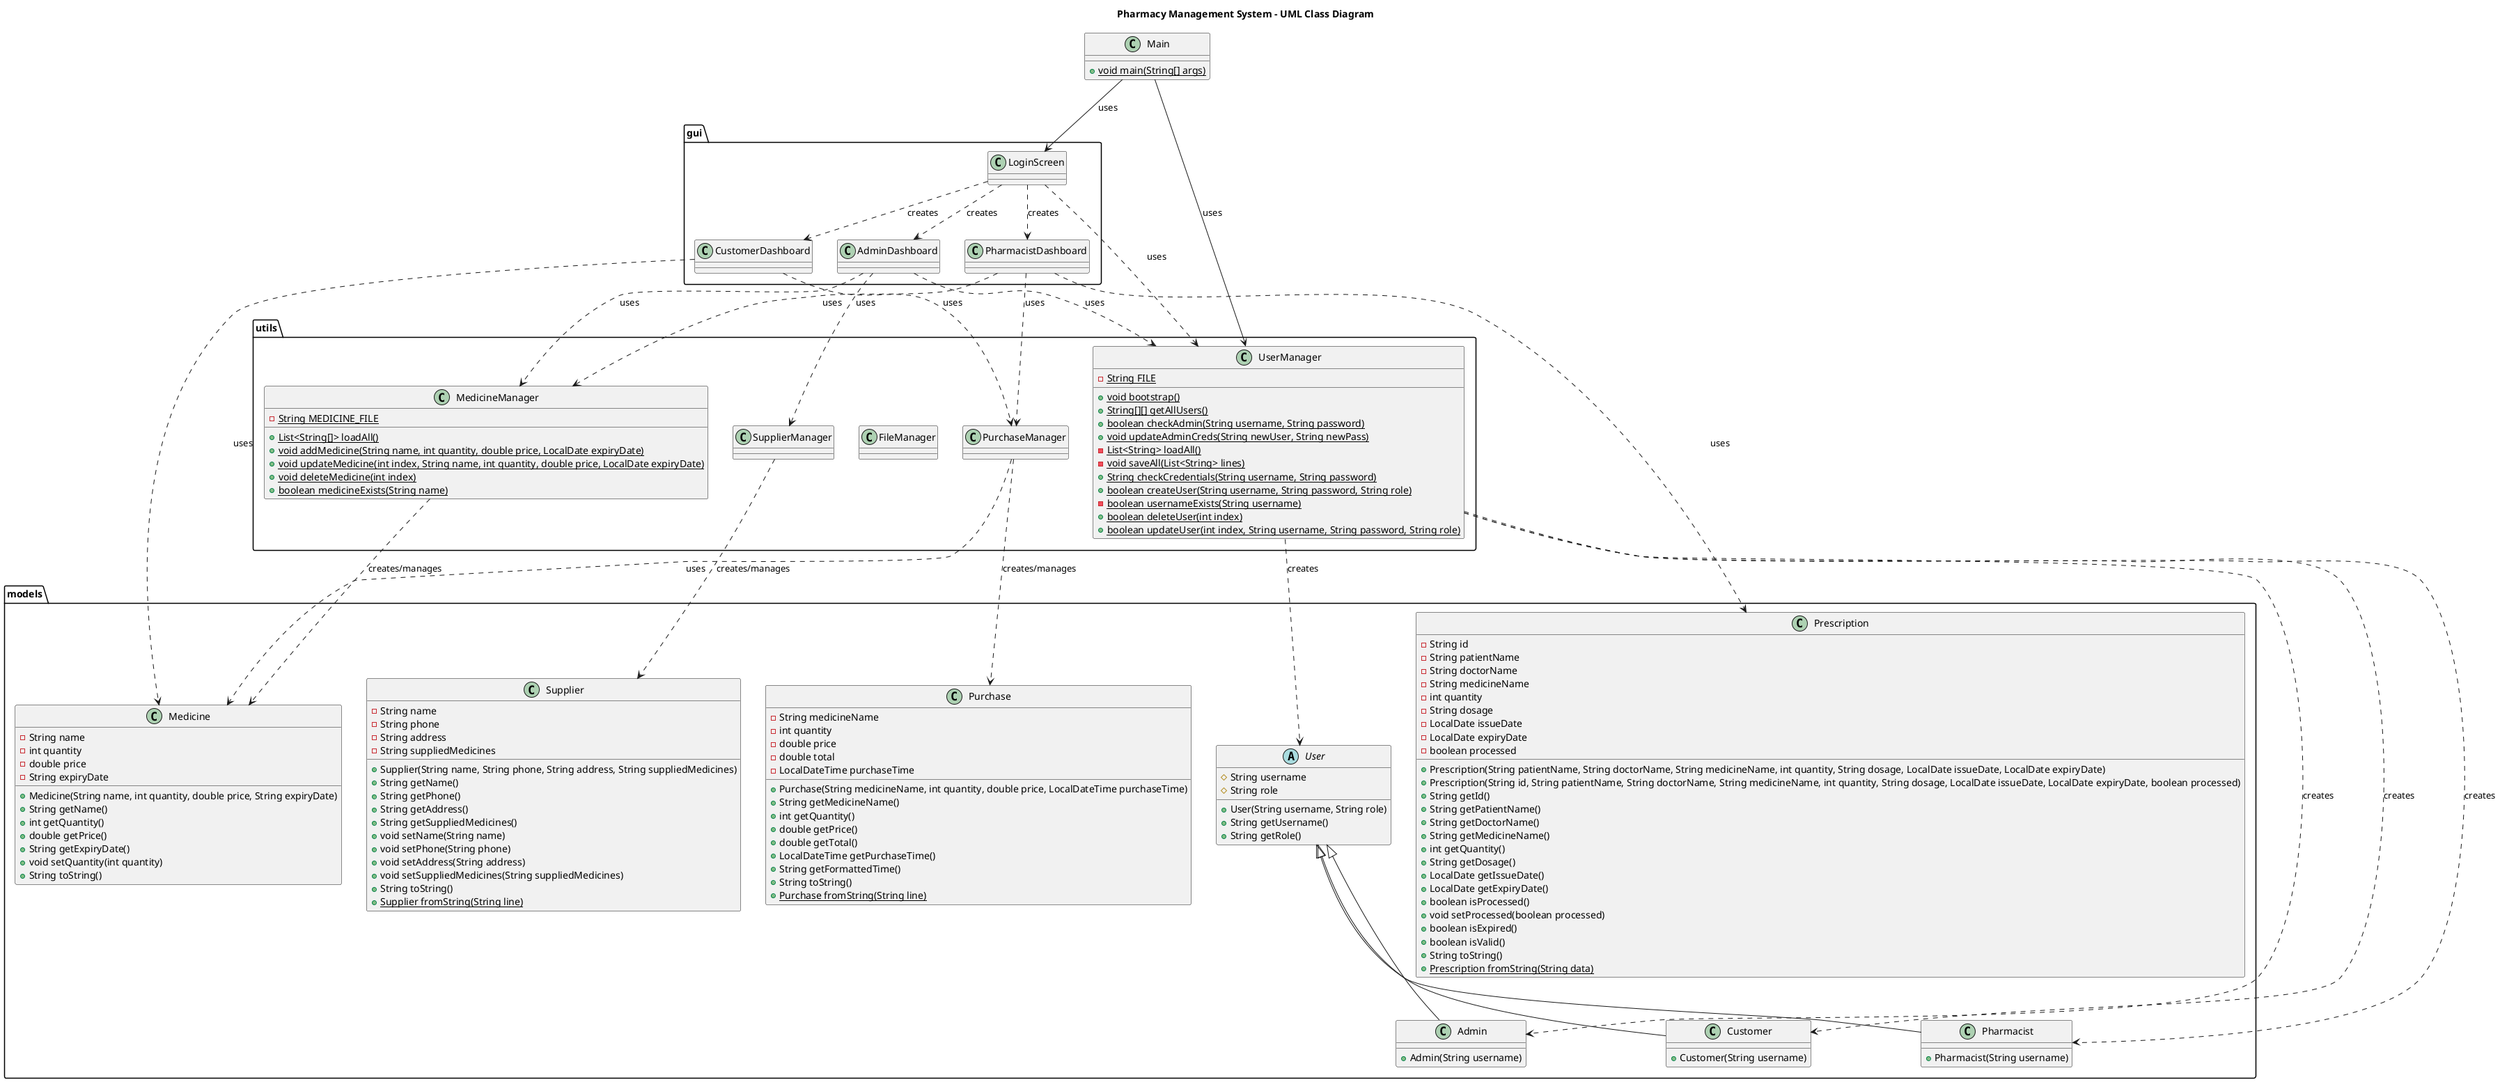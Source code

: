 @startuml Pharmacy Management System

' Title
title Pharmacy Management System - UML Class Diagram

' Package for models
package "models" {
  ' User classes hierarchy
  abstract class User {
    # String username
    # String role
    + User(String username, String role)
    + String getUsername()
    + String getRole()
  }
  
  class Admin extends User {
    + Admin(String username)
  }
  
  class Customer extends User {
    + Customer(String username)
  }
  
  class Pharmacist extends User {
    + Pharmacist(String username)
  }
  
  ' Medicine class
  class Medicine {
    - String name
    - int quantity
    - double price
    - String expiryDate
    + Medicine(String name, int quantity, double price, String expiryDate)
    + String getName()
    + int getQuantity()
    + double getPrice()
    + String getExpiryDate()
    + void setQuantity(int quantity)
    + String toString()
  }

  ' Prescription class
  class Prescription {
    - String id
    - String patientName
    - String doctorName
    - String medicineName
    - int quantity
    - String dosage
    - LocalDate issueDate
    - LocalDate expiryDate
    - boolean processed
    + Prescription(String patientName, String doctorName, String medicineName, int quantity, String dosage, LocalDate issueDate, LocalDate expiryDate)
    + Prescription(String id, String patientName, String doctorName, String medicineName, int quantity, String dosage, LocalDate issueDate, LocalDate expiryDate, boolean processed)
    + String getId()
    + String getPatientName()
    + String getDoctorName()
    + String getMedicineName()
    + int getQuantity()
    + String getDosage()
    + LocalDate getIssueDate()
    + LocalDate getExpiryDate()
    + boolean isProcessed()
    + void setProcessed(boolean processed)
    + boolean isExpired()
    + boolean isValid()
    + String toString()
    + {static} Prescription fromString(String data)
  }

  ' Purchase class
  class Purchase {
    - String medicineName
    - int quantity
    - double price
    - double total
    - LocalDateTime purchaseTime
    + Purchase(String medicineName, int quantity, double price, LocalDateTime purchaseTime)
    + String getMedicineName()
    + int getQuantity()
    + double getPrice()
    + double getTotal()
    + LocalDateTime getPurchaseTime()
    + String getFormattedTime()
    + String toString()
    + {static} Purchase fromString(String line)
  }

  ' Supplier class
  class Supplier {
    - String name
    - String phone
    - String address
    - String suppliedMedicines
    + Supplier(String name, String phone, String address, String suppliedMedicines)
    + String getName()
    + String getPhone()
    + String getAddress()
    + String getSuppliedMedicines()
    + void setName(String name)
    + void setPhone(String phone)
    + void setAddress(String address)
    + void setSuppliedMedicines(String suppliedMedicines)
    + String toString()
    + {static} Supplier fromString(String line)
  }
}

' Package for utils
package "utils" {
  class UserManager {
    - {static} String FILE
    + {static} void bootstrap()
    + {static} String[][] getAllUsers()
    + {static} boolean checkAdmin(String username, String password)
    + {static} void updateAdminCreds(String newUser, String newPass)
    - {static} List<String> loadAll()
    - {static} void saveAll(List<String> lines)
    + {static} String checkCredentials(String username, String password)
    + {static} boolean createUser(String username, String password, String role)
    - {static} boolean usernameExists(String username)
    + {static} boolean deleteUser(int index)
    + {static} boolean updateUser(int index, String username, String password, String role)
  }
  
  class MedicineManager {
    - {static} String MEDICINE_FILE
    + {static} List<String[]> loadAll()
    + {static} void addMedicine(String name, int quantity, double price, LocalDate expiryDate)
    + {static} void updateMedicine(int index, String name, int quantity, double price, LocalDate expiryDate)
    + {static} void deleteMedicine(int index)
    + {static} boolean medicineExists(String name)
  }
  
  class FileManager {
    ' Assumed to handle general file operations
  }
  
  class PurchaseManager {
    ' Handles purchase operations
  }
  
  class SupplierManager {
    ' Handles supplier operations
  }
}

' Package for GUI components
package "gui" {
  class LoginScreen {
    ' Login screen UI
  }
  
  class AdminDashboard {
    ' Admin dashboard UI
  }
  
  class CustomerDashboard {
    ' Customer dashboard UI
  }
  
  class PharmacistDashboard {
    ' Pharmacist dashboard UI
  }
}

' Main class
class Main {
  + {static} void main(String[] args)
}

' Relationships
Main --> LoginScreen : uses
Main --> UserManager : uses

LoginScreen ..> AdminDashboard : creates
LoginScreen ..> CustomerDashboard : creates
LoginScreen ..> PharmacistDashboard : creates
LoginScreen ..> UserManager : uses

UserManager ..> User : creates
UserManager ..> Admin : creates
UserManager ..> Customer : creates
UserManager ..> Pharmacist : creates

MedicineManager ..> Medicine : creates/manages

PurchaseManager ..> Purchase : creates/manages
PurchaseManager ..> Medicine : uses

SupplierManager ..> Supplier : creates/manages

AdminDashboard ..> UserManager : uses
AdminDashboard ..> MedicineManager : uses
AdminDashboard ..> SupplierManager : uses

PharmacistDashboard ..> MedicineManager : uses
PharmacistDashboard ..> PurchaseManager : uses
PharmacistDashboard ..> Prescription : uses

CustomerDashboard ..> PurchaseManager : uses
CustomerDashboard ..> Medicine : uses

@enduml

